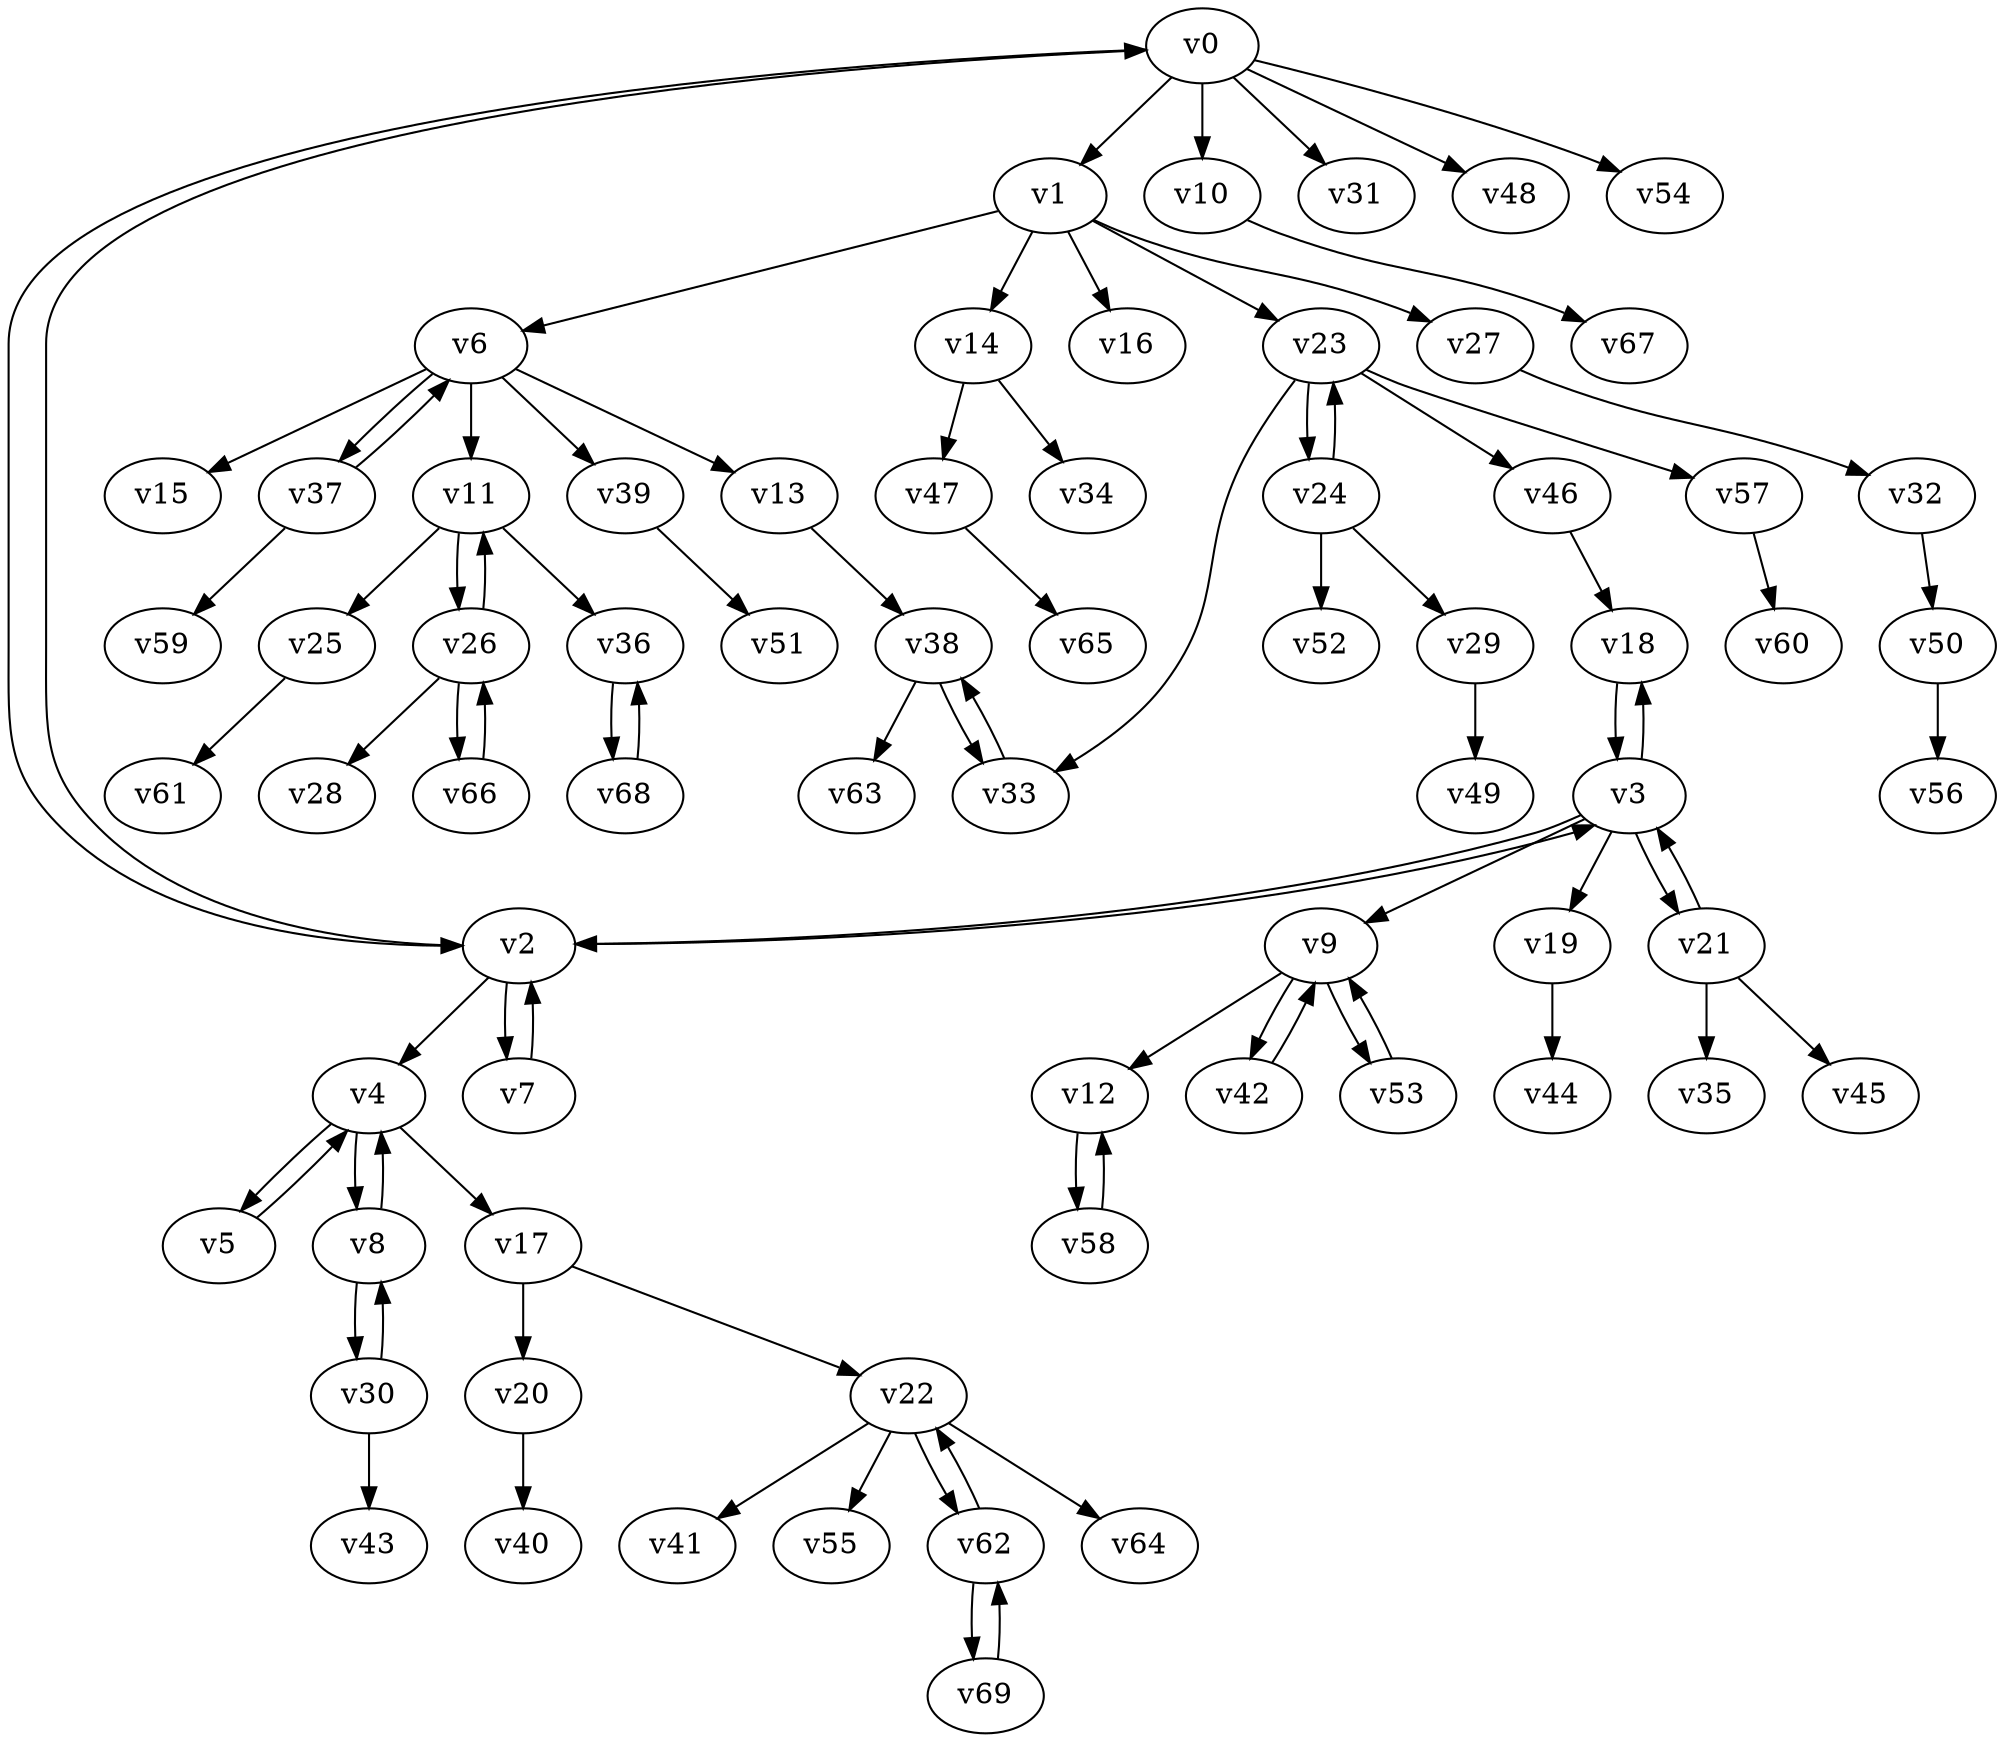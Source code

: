 digraph test093 {
    v0 [name="v0", player=0, weight=5];
    v1 [name="v1", player=1, weight=4];
    v2 [name="v2", player=0, weight=9];
    v3 [name="v3", player=1, weight=-1];
    v4 [name="v4", player=0, weight=8];
    v5 [name="v5", player=1, weight=10];
    v6 [name="v6", player=0, weight=11];
    v7 [name="v7", player=1, weight=12];
    v8 [name="v8", player=0, weight=10];
    v9 [name="v9", player=1, weight=1];
    v10 [name="v10", player=0, weight=17];
    v11 [name="v11", player=1, weight=18];
    v12 [name="v12", player=0, weight=12];
    v13 [name="v13", player=1, weight=7];
    v14 [name="v14", player=0, weight=11];
    v15 [name="v15", player=1, weight=15];
    v16 [name="v16", player=0, weight=0];
    v17 [name="v17", player=1, weight=13];
    v18 [name="v18", player=0, weight=3];
    v19 [name="v19", player=1, weight=1];
    v20 [name="v20", player=0, weight=-1];
    v21 [name="v21", player=1, weight=-1];
    v22 [name="v22", player=0, weight=4];
    v23 [name="v23", player=1, weight=11];
    v24 [name="v24", player=0, weight=8];
    v25 [name="v25", player=1, weight=10];
    v26 [name="v26", player=0, weight=17];
    v27 [name="v27", player=1, weight=7];
    v28 [name="v28", player=0, weight=11];
    v29 [name="v29", player=1, weight=14];
    v30 [name="v30", player=0, weight=7];
    v31 [name="v31", player=1, weight=12];
    v32 [name="v32", player=0, weight=12];
    v33 [name="v33", player=1, weight=2];
    v34 [name="v34", player=0, weight=10];
    v35 [name="v35", player=1, weight=13];
    v36 [name="v36", player=0, weight=8];
    v37 [name="v37", player=1, weight=7];
    v38 [name="v38", player=0, weight=12];
    v39 [name="v39", player=1, weight=2];
    v40 [name="v40", player=0, weight=12];
    v41 [name="v41", player=1, weight=1];
    v42 [name="v42", player=0, weight=3];
    v43 [name="v43", player=1, weight=5];
    v44 [name="v44", player=0, weight=-1];
    v45 [name="v45", player=1, weight=12];
    v46 [name="v46", player=0, weight=11];
    v47 [name="v47", player=1, weight=2];
    v48 [name="v48", player=0, weight=1];
    v49 [name="v49", player=1, weight=7];
    v50 [name="v50", player=0, weight=11];
    v51 [name="v51", player=1, weight=13];
    v52 [name="v52", player=0, weight=7];
    v53 [name="v53", player=1, weight=2];
    v54 [name="v54", player=0, weight=3];
    v55 [name="v55", player=1, weight=2];
    v56 [name="v56", player=0, weight=4];
    v57 [name="v57", player=1, weight=10];
    v58 [name="v58", player=0, weight=6];
    v59 [name="v59", player=1, weight=6];
    v60 [name="v60", player=0, weight=2];
    v61 [name="v61", player=1, weight=12];
    v62 [name="v62", player=0, weight=13];
    v63 [name="v63", player=1, weight=12];
    v64 [name="v64", player=0, weight=7];
    v65 [name="v65", player=1, weight=11];
    v66 [name="v66", player=0, weight=6];
    v67 [name="v67", player=1, weight=5];
    v68 [name="v68", player=0, weight=1];
    v69 [name="v69", player=1, weight=3];
    v0 -> v1;
    v0 -> v2;
    v2 -> v0;
    v2 -> v3;
    v3 -> v2;
    v2 -> v4;
    v4 -> v5;
    v5 -> v4;
    v1 -> v6;
    v2 -> v7;
    v7 -> v2;
    v4 -> v8;
    v8 -> v4;
    v3 -> v9;
    v0 -> v10;
    v6 -> v11;
    v9 -> v12;
    v6 -> v13;
    v1 -> v14;
    v6 -> v15;
    v1 -> v16;
    v4 -> v17;
    v3 -> v18;
    v18 -> v3;
    v3 -> v19;
    v17 -> v20;
    v3 -> v21;
    v21 -> v3;
    v17 -> v22;
    v1 -> v23;
    v23 -> v24;
    v24 -> v23;
    v11 -> v25;
    v11 -> v26;
    v26 -> v11;
    v1 -> v27;
    v26 -> v28;
    v24 -> v29;
    v8 -> v30;
    v30 -> v8;
    v0 -> v31;
    v27 -> v32;
    v23 -> v33;
    v14 -> v34;
    v21 -> v35;
    v11 -> v36;
    v6 -> v37;
    v37 -> v6;
    v33 -> v38;
    v38 -> v33;
    v6 -> v39;
    v20 -> v40;
    v22 -> v41;
    v9 -> v42;
    v42 -> v9;
    v30 -> v43;
    v19 -> v44;
    v21 -> v45;
    v23 -> v46;
    v14 -> v47;
    v0 -> v48;
    v29 -> v49;
    v32 -> v50;
    v39 -> v51;
    v24 -> v52;
    v9 -> v53;
    v53 -> v9;
    v0 -> v54;
    v22 -> v55;
    v50 -> v56;
    v23 -> v57;
    v12 -> v58;
    v58 -> v12;
    v37 -> v59;
    v57 -> v60;
    v25 -> v61;
    v22 -> v62;
    v62 -> v22;
    v38 -> v63;
    v22 -> v64;
    v47 -> v65;
    v26 -> v66;
    v66 -> v26;
    v10 -> v67;
    v36 -> v68;
    v68 -> v36;
    v62 -> v69;
    v69 -> v62;
    v13 -> v38;
    v46 -> v18;
}

